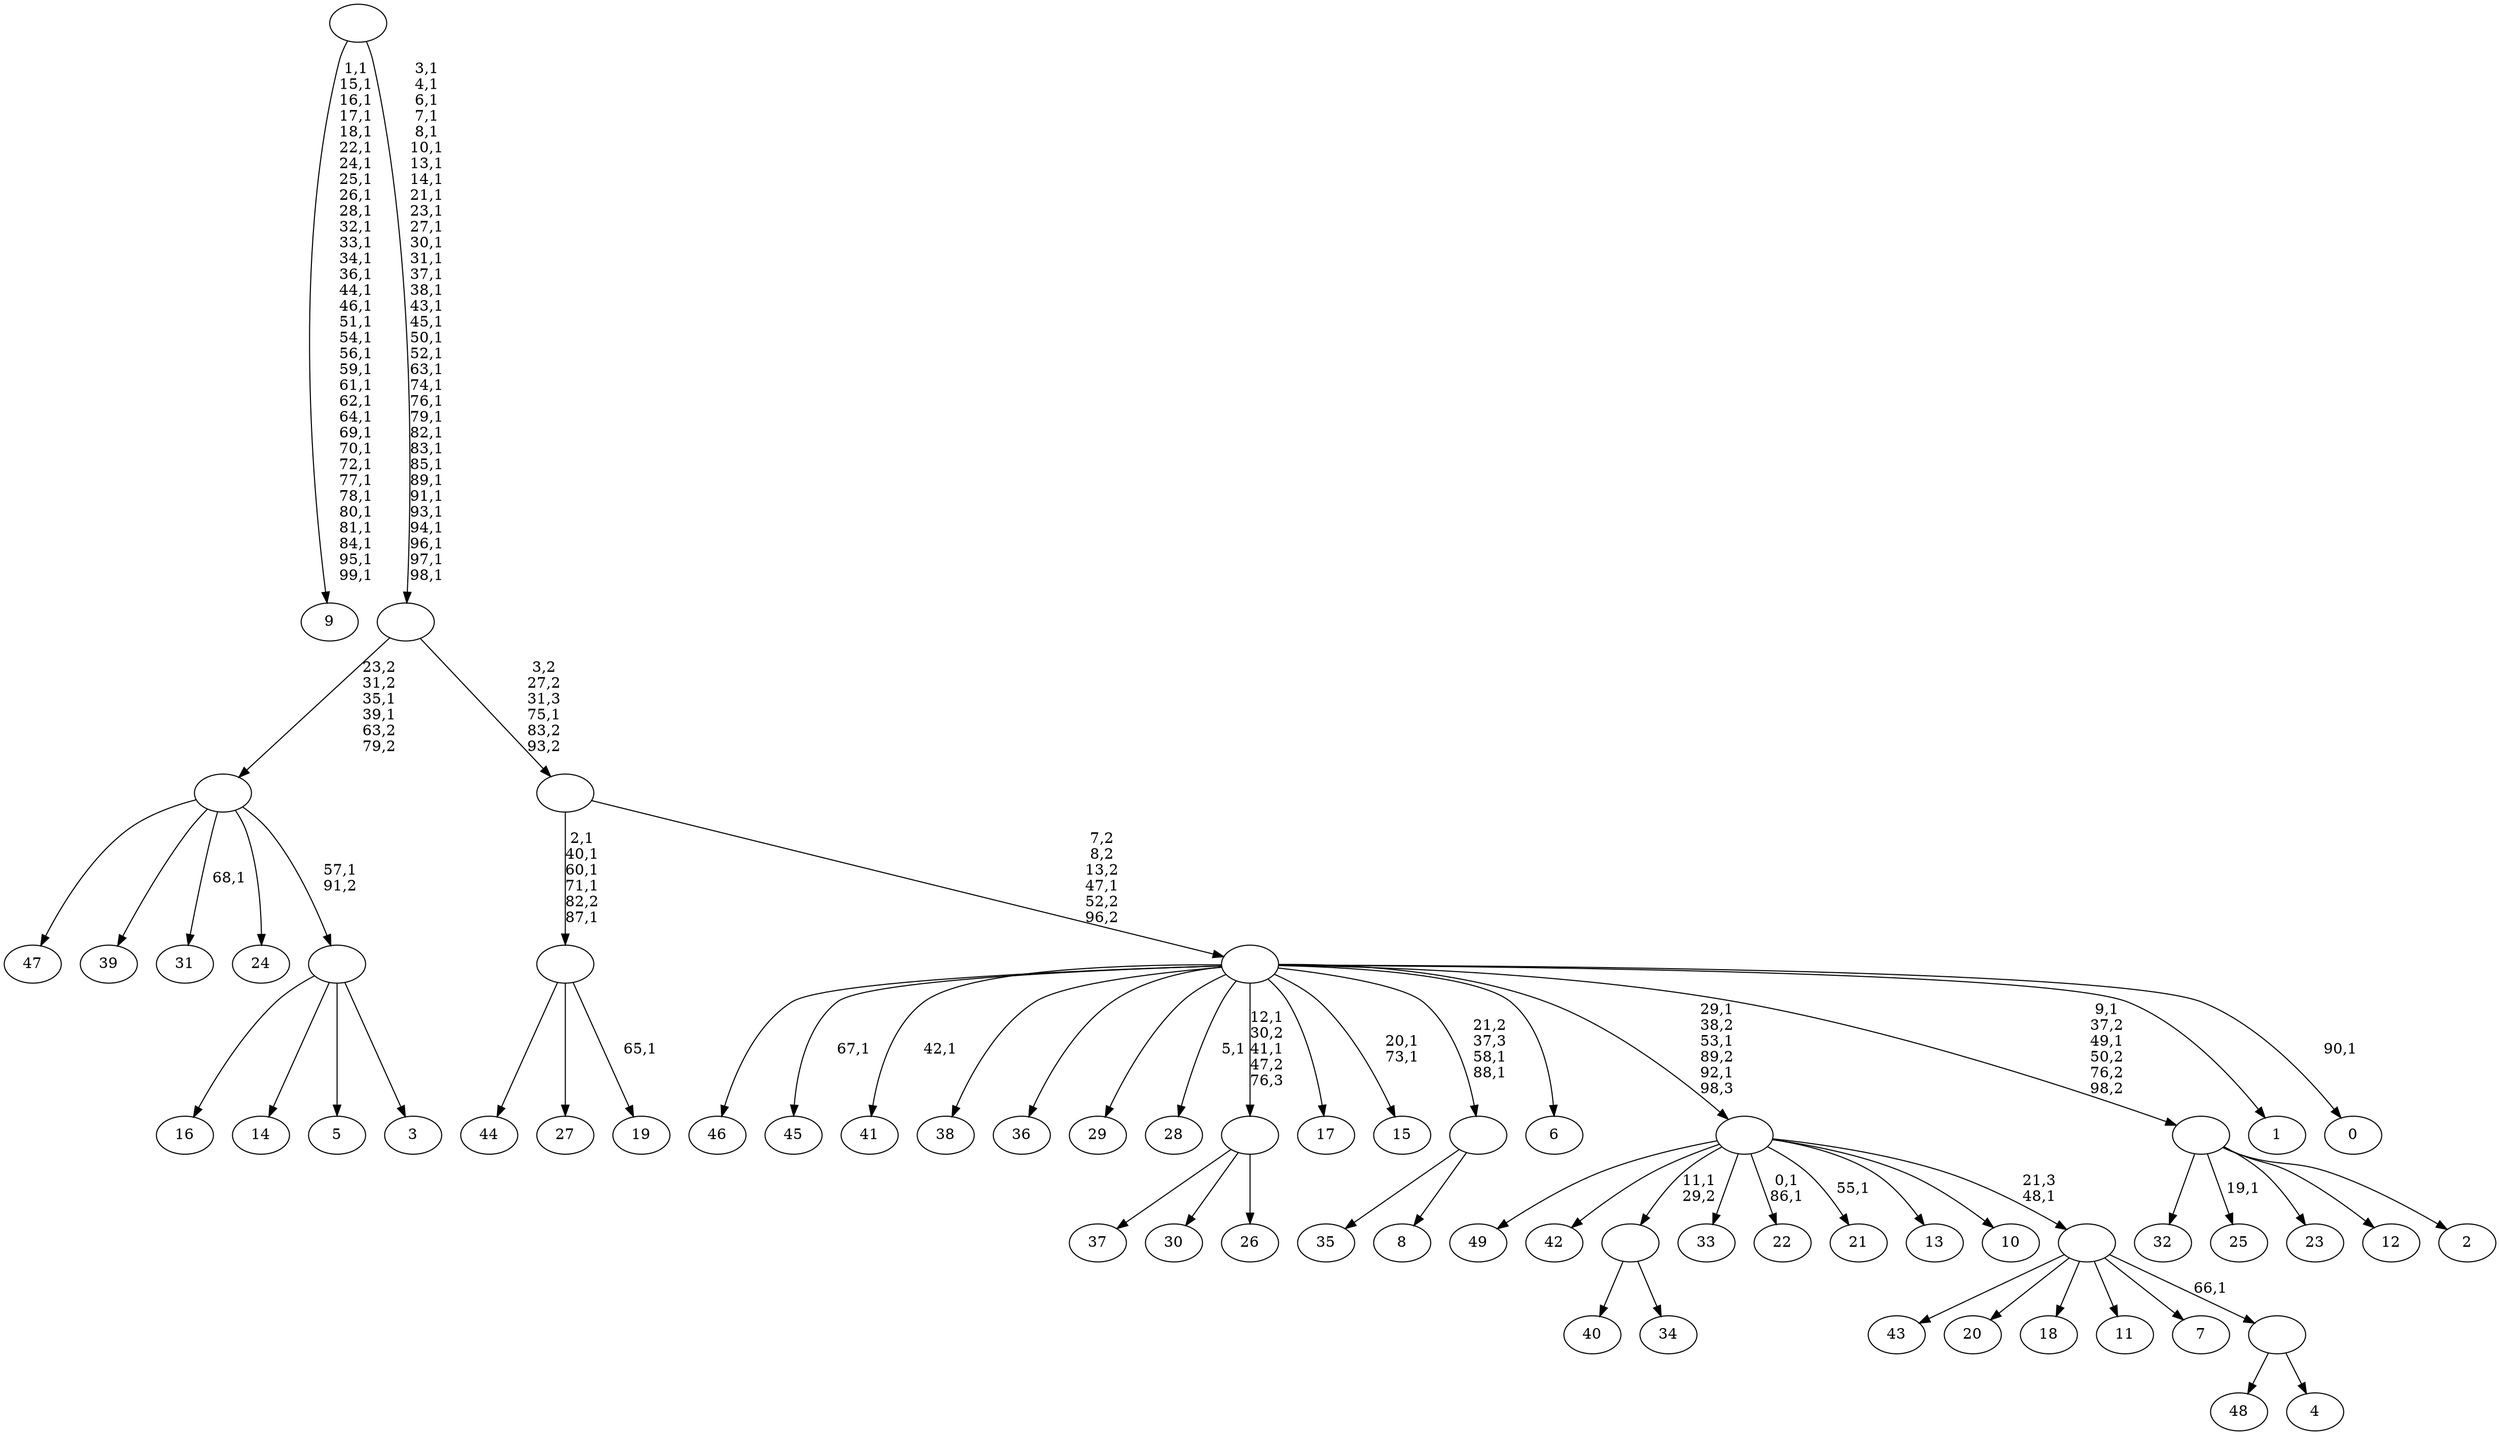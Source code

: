 digraph T {
	150 [label="49"]
	149 [label="48"]
	148 [label="47"]
	147 [label="46"]
	146 [label="45"]
	144 [label="44"]
	143 [label="43"]
	142 [label="42"]
	141 [label="41"]
	139 [label="40"]
	138 [label="39"]
	137 [label="38"]
	136 [label="37"]
	135 [label="36"]
	134 [label="35"]
	133 [label="34"]
	132 [label=""]
	131 [label="33"]
	130 [label="32"]
	129 [label="31"]
	127 [label="30"]
	126 [label="29"]
	125 [label="28"]
	123 [label="27"]
	122 [label="26"]
	121 [label=""]
	119 [label="25"]
	117 [label="24"]
	116 [label="23"]
	115 [label="22"]
	112 [label="21"]
	110 [label="20"]
	109 [label="19"]
	107 [label=""]
	102 [label="18"]
	101 [label="17"]
	100 [label="16"]
	99 [label="15"]
	96 [label="14"]
	95 [label="13"]
	94 [label="12"]
	93 [label="11"]
	92 [label="10"]
	91 [label="9"]
	57 [label="8"]
	56 [label=""]
	54 [label="7"]
	53 [label="6"]
	52 [label="5"]
	51 [label="4"]
	50 [label=""]
	49 [label=""]
	48 [label=""]
	45 [label="3"]
	44 [label=""]
	43 [label=""]
	41 [label="2"]
	40 [label=""]
	38 [label="1"]
	37 [label="0"]
	35 [label=""]
	34 [label=""]
	33 [label=""]
	0 [label=""]
	132 -> 139 [label=""]
	132 -> 133 [label=""]
	121 -> 136 [label=""]
	121 -> 127 [label=""]
	121 -> 122 [label=""]
	107 -> 109 [label="65,1"]
	107 -> 144 [label=""]
	107 -> 123 [label=""]
	56 -> 134 [label=""]
	56 -> 57 [label=""]
	50 -> 149 [label=""]
	50 -> 51 [label=""]
	49 -> 143 [label=""]
	49 -> 110 [label=""]
	49 -> 102 [label=""]
	49 -> 93 [label=""]
	49 -> 54 [label=""]
	49 -> 50 [label="66,1"]
	48 -> 112 [label="55,1"]
	48 -> 115 [label="0,1\n86,1"]
	48 -> 150 [label=""]
	48 -> 142 [label=""]
	48 -> 132 [label="11,1\n29,2"]
	48 -> 131 [label=""]
	48 -> 95 [label=""]
	48 -> 92 [label=""]
	48 -> 49 [label="21,3\n48,1"]
	44 -> 100 [label=""]
	44 -> 96 [label=""]
	44 -> 52 [label=""]
	44 -> 45 [label=""]
	43 -> 129 [label="68,1"]
	43 -> 148 [label=""]
	43 -> 138 [label=""]
	43 -> 117 [label=""]
	43 -> 44 [label="57,1\n91,2"]
	40 -> 119 [label="19,1"]
	40 -> 130 [label=""]
	40 -> 116 [label=""]
	40 -> 94 [label=""]
	40 -> 41 [label=""]
	35 -> 37 [label="90,1"]
	35 -> 40 [label="9,1\n37,2\n49,1\n50,2\n76,2\n98,2"]
	35 -> 48 [label="29,1\n38,2\n53,1\n89,2\n92,1\n98,3"]
	35 -> 56 [label="21,2\n37,3\n58,1\n88,1"]
	35 -> 99 [label="20,1\n73,1"]
	35 -> 121 [label="12,1\n30,2\n41,1\n47,2\n76,3"]
	35 -> 125 [label="5,1"]
	35 -> 141 [label="42,1"]
	35 -> 146 [label="67,1"]
	35 -> 147 [label=""]
	35 -> 137 [label=""]
	35 -> 135 [label=""]
	35 -> 126 [label=""]
	35 -> 101 [label=""]
	35 -> 53 [label=""]
	35 -> 38 [label=""]
	34 -> 107 [label="2,1\n40,1\n60,1\n71,1\n82,2\n87,1"]
	34 -> 35 [label="7,2\n8,2\n13,2\n47,1\n52,2\n96,2"]
	33 -> 43 [label="23,2\n31,2\n35,1\n39,1\n63,2\n79,2"]
	33 -> 34 [label="3,2\n27,2\n31,3\n75,1\n83,2\n93,2"]
	0 -> 33 [label="3,1\n4,1\n6,1\n7,1\n8,1\n10,1\n13,1\n14,1\n21,1\n23,1\n27,1\n30,1\n31,1\n37,1\n38,1\n43,1\n45,1\n50,1\n52,1\n63,1\n74,1\n76,1\n79,1\n82,1\n83,1\n85,1\n89,1\n91,1\n93,1\n94,1\n96,1\n97,1\n98,1"]
	0 -> 91 [label="1,1\n15,1\n16,1\n17,1\n18,1\n22,1\n24,1\n25,1\n26,1\n28,1\n32,1\n33,1\n34,1\n36,1\n44,1\n46,1\n51,1\n54,1\n56,1\n59,1\n61,1\n62,1\n64,1\n69,1\n70,1\n72,1\n77,1\n78,1\n80,1\n81,1\n84,1\n95,1\n99,1"]
}
